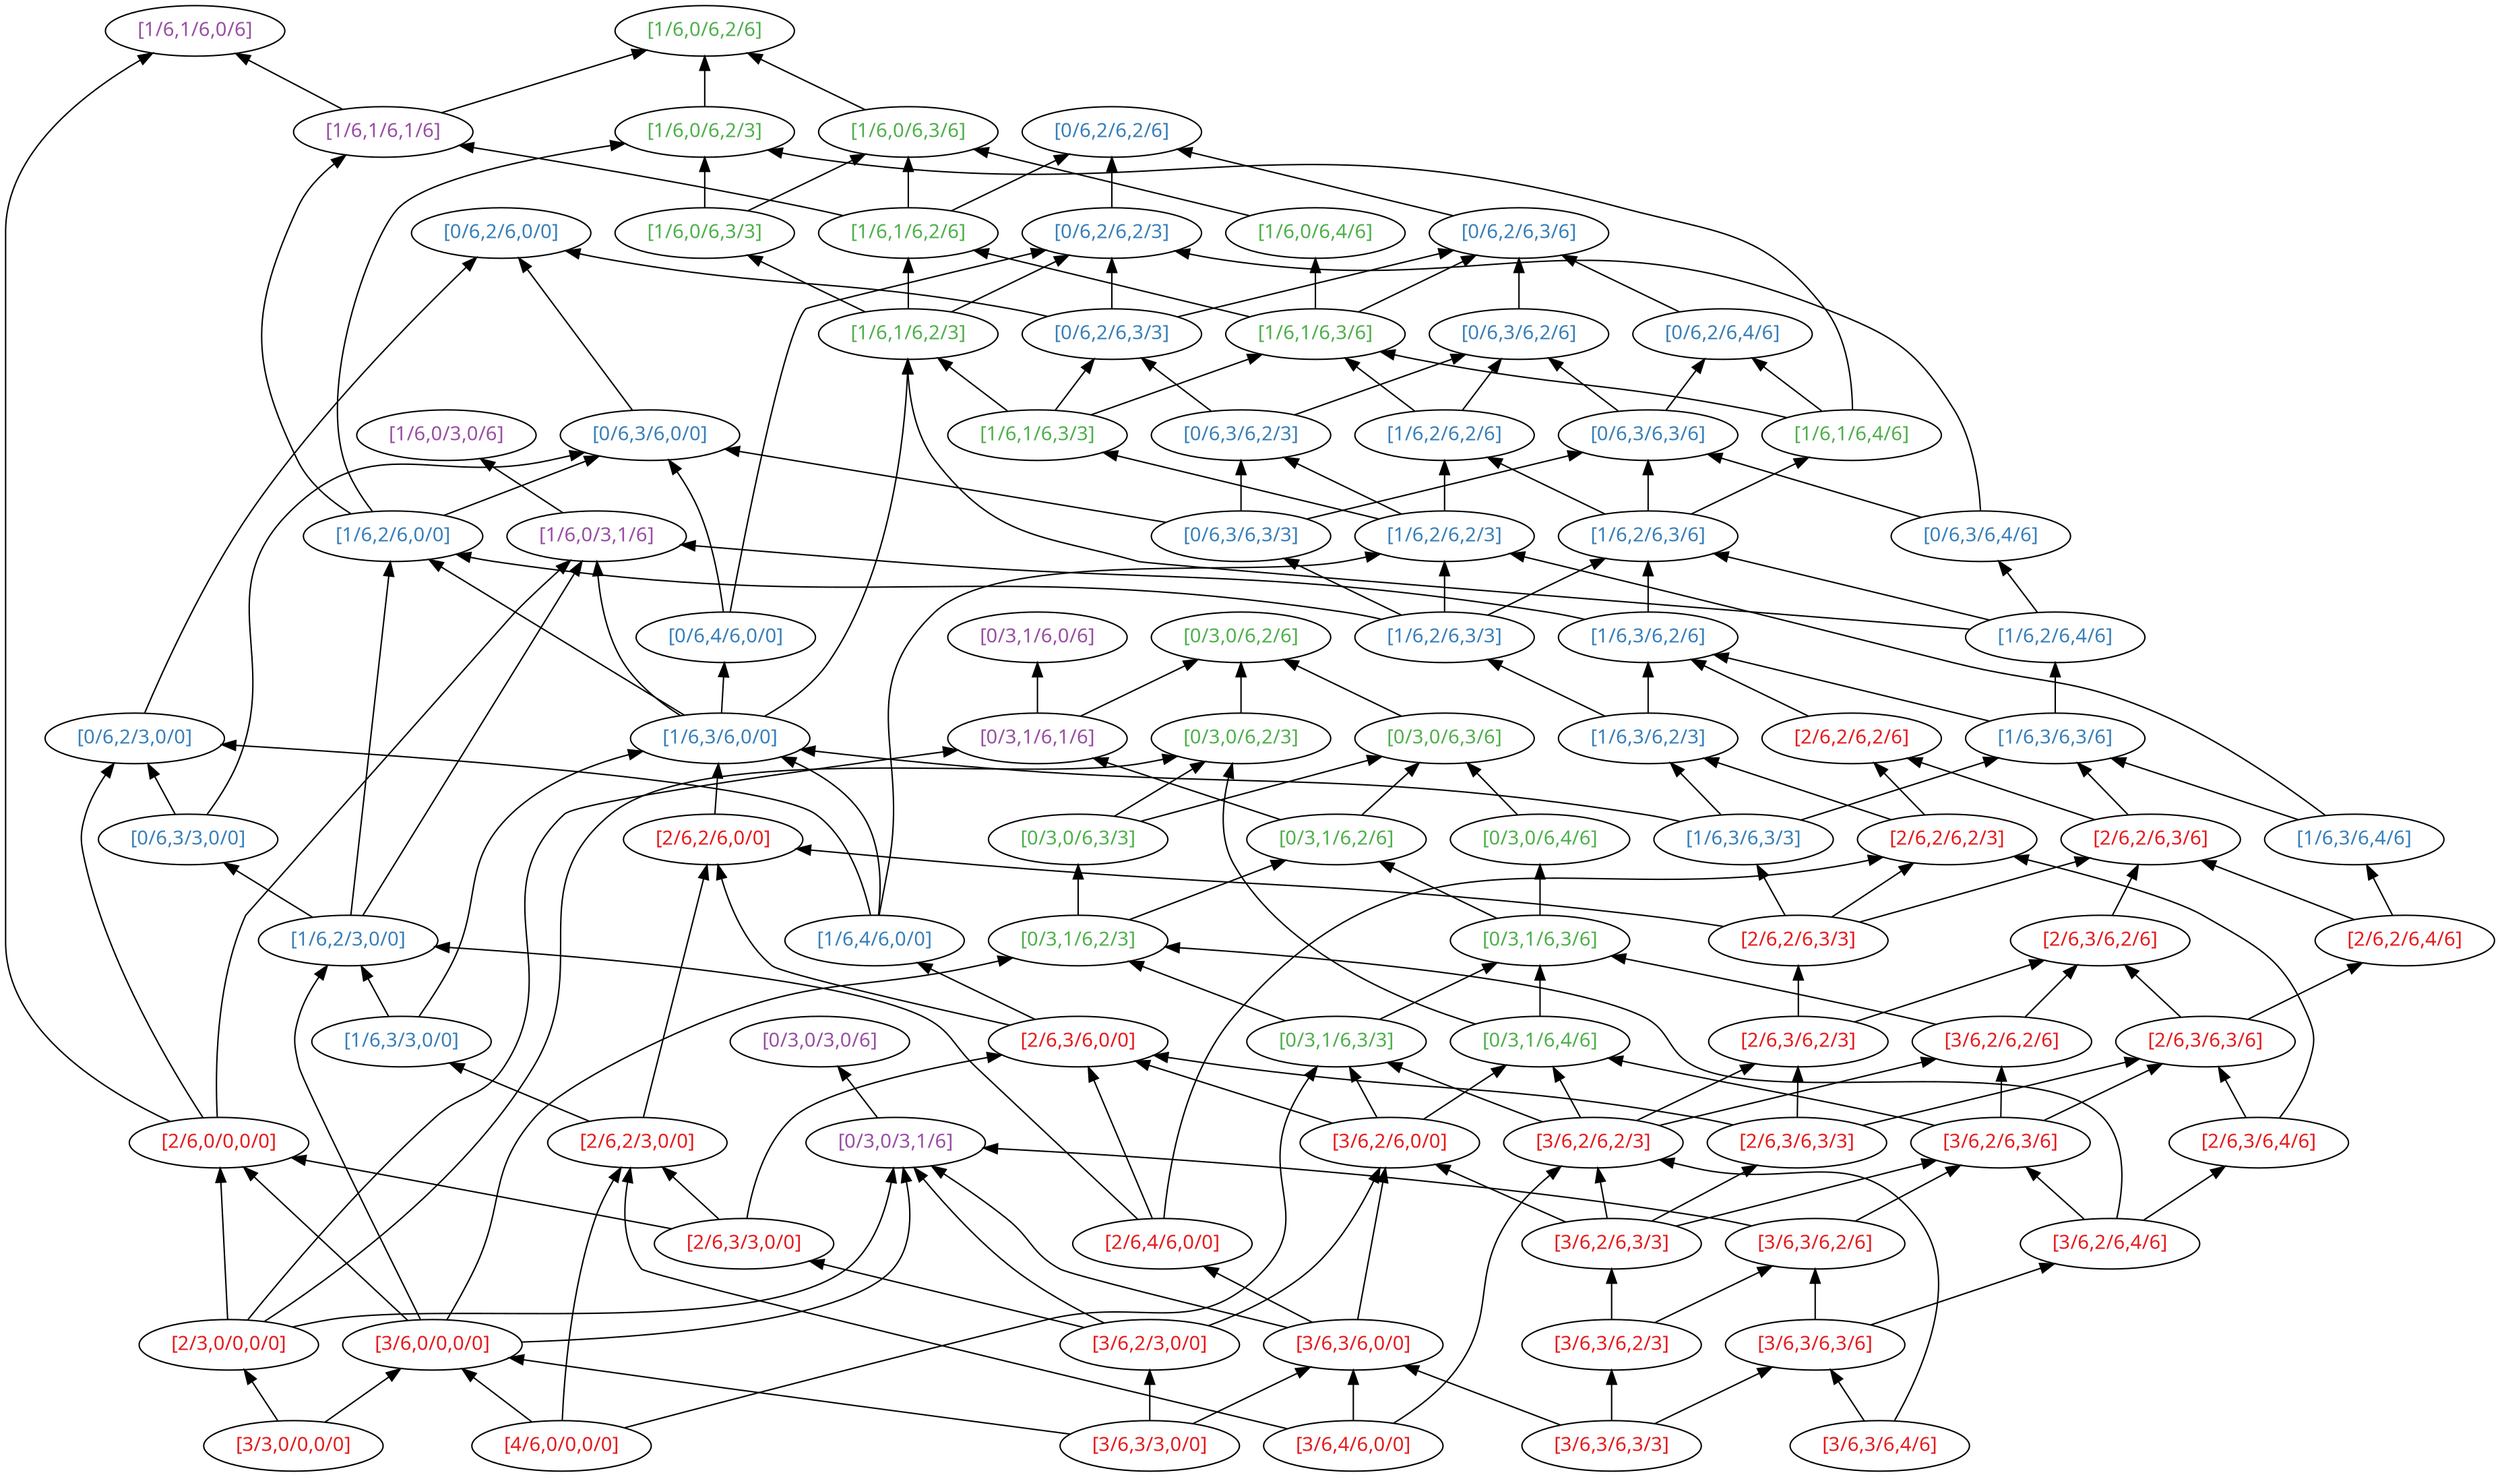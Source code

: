 strict digraph hasseD3 {
  rankdir=BT;
  node [colorscheme=set14, fontname="Helvetica:bold"];
  { rank=same;
    "[1/6,0/6,2/6]" [fontcolor=3];
    "[1/6,1/6,0/6]" [fontcolor=4];
  }
  { rank=same;
    "[0/6,2/6,2/6]" [fontcolor=2];
    "[1/6,0/6,2/3]" [fontcolor=3];
    "[1/6,0/6,3/6]" [fontcolor=3];
    "[1/6,1/6,1/6]" [fontcolor=4];
  }
  { rank=same;
    "[0/6,2/6,0/0]" [fontcolor=2];
    "[0/6,2/6,2/3]" [fontcolor=2];
    "[0/6,2/6,3/6]" [fontcolor=2];
    "[1/6,0/6,3/3]" [fontcolor=3];
    "[1/6,0/6,4/6]" [fontcolor=3];
    "[1/6,1/6,2/6]" [fontcolor=3];
  }
  { rank=same;
    "[0/6,2/6,3/3]" [fontcolor=2];
    "[0/6,2/6,4/6]" [fontcolor=2];
    "[0/6,3/6,2/6]" [fontcolor=2];
    "[1/6,1/6,2/3]" [fontcolor=3];
    "[1/6,1/6,3/6]" [fontcolor=3];
  }
  { rank=same;
    "[0/6,3/6,0/0]" [fontcolor=2];
    "[0/6,3/6,2/3]" [fontcolor=2];
    "[0/6,3/6,3/6]" [fontcolor=2];
    "[1/6,0/3,0/6]" [fontcolor=4];
    "[1/6,1/6,3/3]" [fontcolor=3];
    "[1/6,1/6,4/6]" [fontcolor=3];
    "[1/6,2/6,2/6]" [fontcolor=2];
  }
  { rank=same;
    "[0/6,3/6,3/3]" [fontcolor=2];
    "[0/6,3/6,4/6]" [fontcolor=2];
    "[1/6,0/3,1/6]" [fontcolor=4];
    "[1/6,2/6,0/0]" [fontcolor=2];
    "[1/6,2/6,2/3]" [fontcolor=2];
    "[1/6,2/6,3/6]" [fontcolor=2];
  }
  { rank=same;
    "[0/3,0/6,2/6]" [fontcolor=3];
    "[0/3,1/6,0/6]" [fontcolor=4];
    "[0/6,4/6,0/0]" [fontcolor=2];
    "[1/6,2/6,3/3]" [fontcolor=2];
    "[1/6,2/6,4/6]" [fontcolor=2];
    "[1/6,3/6,2/6]" [fontcolor=2];
  }
  { rank=same;
    "[0/3,0/6,2/3]" [fontcolor=3];
    "[0/3,0/6,3/6]" [fontcolor=3];
    "[0/3,1/6,1/6]" [fontcolor=4];
    "[0/6,2/3,0/0]" [fontcolor=2];
    "[1/6,3/6,0/0]" [fontcolor=2];
    "[1/6,3/6,2/3]" [fontcolor=2];
    "[1/6,3/6,3/6]" [fontcolor=2];
    "[2/6,2/6,2/6]" [fontcolor=1];
  }
  { rank=same;
    "[0/3,0/6,3/3]" [fontcolor=3];
    "[0/3,0/6,4/6]" [fontcolor=3];
    "[0/3,1/6,2/6]" [fontcolor=3];
    "[0/6,3/3,0/0]" [fontcolor=2];
    "[1/6,3/6,3/3]" [fontcolor=2];
    "[1/6,3/6,4/6]" [fontcolor=2];
    "[2/6,2/6,0/0]" [fontcolor=1];
    "[2/6,2/6,2/3]" [fontcolor=1];
    "[2/6,2/6,3/6]" [fontcolor=1];
  }
  { rank=same;
    "[0/3,1/6,2/3]" [fontcolor=3];
    "[0/3,1/6,3/6]" [fontcolor=3];
    "[1/6,2/3,0/0]" [fontcolor=2];
    "[1/6,4/6,0/0]" [fontcolor=2];
    "[2/6,2/6,3/3]" [fontcolor=1];
    "[2/6,2/6,4/6]" [fontcolor=1];
    "[2/6,3/6,2/6]" [fontcolor=1];
  }
  { rank=same;
    "[0/3,0/3,0/6]" [fontcolor=4];
    "[0/3,1/6,3/3]" [fontcolor=3];
    "[0/3,1/6,4/6]" [fontcolor=3];
    "[1/6,3/3,0/0]" [fontcolor=2];
    "[2/6,3/6,0/0]" [fontcolor=1];
    "[2/6,3/6,2/3]" [fontcolor=1];
    "[2/6,3/6,3/6]" [fontcolor=1];
    "[3/6,2/6,2/6]" [fontcolor=1];
  }
  { rank=same;
    "[0/3,0/3,1/6]" [fontcolor=4];
    "[2/6,0/0,0/0]" [fontcolor=1];
    "[2/6,2/3,0/0]" [fontcolor=1];
    "[2/6,3/6,3/3]" [fontcolor=1];
    "[2/6,3/6,4/6]" [fontcolor=1];
    "[3/6,2/6,0/0]" [fontcolor=1];
    "[3/6,2/6,2/3]" [fontcolor=1];
    "[3/6,2/6,3/6]" [fontcolor=1];
  }
  { rank=same;
    "[2/6,3/3,0/0]" [fontcolor=1];
    "[2/6,4/6,0/0]" [fontcolor=1];
    "[3/6,2/6,3/3]" [fontcolor=1];
    "[3/6,2/6,4/6]" [fontcolor=1];
    "[3/6,3/6,2/6]" [fontcolor=1];
  }
  { rank=same;
    "[2/3,0/0,0/0]" [fontcolor=1];
    "[3/6,0/0,0/0]" [fontcolor=1];
    "[3/6,2/3,0/0]" [fontcolor=1];
    "[3/6,3/6,0/0]" [fontcolor=1];
    "[3/6,3/6,2/3]" [fontcolor=1];
    "[3/6,3/6,3/6]" [fontcolor=1];
  }
  { rank=same;
    "[3/3,0/0,0/0]" [fontcolor=1];
    "[3/6,3/3,0/0]" [fontcolor=1];
    "[3/6,3/6,3/3]" [fontcolor=1];
    "[3/6,3/6,4/6]" [fontcolor=1];
    "[3/6,4/6,0/0]" [fontcolor=1];
    "[4/6,0/0,0/0]" [fontcolor=1];
  }
  "[4/6,0/0,0/0]" -> "[3/6,0/0,0/0]";
  "[4/6,0/0,0/0]" -> "[2/6,2/3,0/0]";
  "[4/6,0/0,0/0]" -> "[0/3,1/6,3/3]";
  "[3/6,4/6,0/0]" -> "[3/6,3/6,0/0]";
  "[3/6,4/6,0/0]" -> "[3/6,2/6,2/3]";
  "[3/6,4/6,0/0]" -> "[2/6,2/3,0/0]";
  "[3/6,3/6,4/6]" -> "[3/6,3/6,3/6]";
  "[3/6,3/6,4/6]" -> "[3/6,2/6,2/3]";
  "[3/6,3/6,3/3]" -> "[3/6,3/6,3/6]";
  "[3/6,3/6,3/3]" -> "[3/6,3/6,2/3]";
  "[3/6,3/6,3/3]" -> "[3/6,3/6,0/0]";
  "[3/6,3/6,3/6]" -> "[3/6,3/6,2/6]";
  "[3/6,3/6,3/6]" -> "[3/6,2/6,4/6]";
  "[3/6,3/6,2/3]" -> "[3/6,3/6,2/6]";
  "[3/6,3/6,2/3]" -> "[3/6,2/6,3/3]";
  "[3/6,3/6,2/6]" -> "[3/6,2/6,3/6]";
  "[3/6,3/6,2/6]" -> "[0/3,0/3,1/6]";
  "[3/6,3/3,0/0]" -> "[3/6,3/6,0/0]";
  "[3/6,3/3,0/0]" -> "[3/6,2/3,0/0]";
  "[3/6,3/3,0/0]" -> "[3/6,0/0,0/0]";
  "[3/6,3/6,0/0]" -> "[3/6,2/6,0/0]";
  "[3/6,3/6,0/0]" -> "[2/6,4/6,0/0]";
  "[3/6,3/6,0/0]" -> "[0/3,0/3,1/6]";
  "[3/6,2/6,4/6]" -> "[3/6,2/6,3/6]";
  "[3/6,2/6,4/6]" -> "[2/6,3/6,4/6]";
  "[3/6,2/6,4/6]" -> "[0/3,1/6,2/3]";
  "[3/6,2/6,3/3]" -> "[3/6,2/6,3/6]";
  "[3/6,2/6,3/3]" -> "[3/6,2/6,2/3]";
  "[3/6,2/6,3/3]" -> "[3/6,2/6,0/0]";
  "[3/6,2/6,3/3]" -> "[2/6,3/6,3/3]";
  "[3/6,2/6,3/6]" -> "[3/6,2/6,2/6]";
  "[3/6,2/6,3/6]" -> "[2/6,3/6,3/6]";
  "[3/6,2/6,3/6]" -> "[0/3,1/6,4/6]";
  "[3/6,2/6,2/3]" -> "[3/6,2/6,2/6]";
  "[3/6,2/6,2/3]" -> "[2/6,3/6,2/3]";
  "[3/6,2/6,2/3]" -> "[0/3,1/6,4/6]";
  "[3/6,2/6,2/3]" -> "[0/3,1/6,3/3]";
  "[3/6,2/6,2/6]" -> "[2/6,3/6,2/6]";
  "[3/6,2/6,2/6]" -> "[0/3,1/6,3/6]";
  "[3/6,2/3,0/0]" -> "[3/6,2/6,0/0]";
  "[3/6,2/3,0/0]" -> "[2/6,3/3,0/0]";
  "[3/6,2/3,0/0]" -> "[0/3,0/3,1/6]";
  "[3/6,2/6,0/0]" -> "[2/6,3/6,0/0]";
  "[3/6,2/6,0/0]" -> "[0/3,1/6,4/6]";
  "[3/6,2/6,0/0]" -> "[0/3,1/6,3/3]";
  "[3/3,0/0,0/0]" -> "[3/6,0/0,0/0]";
  "[3/3,0/0,0/0]" -> "[2/3,0/0,0/0]";
  "[3/6,0/0,0/0]" -> "[2/6,0/0,0/0]";
  "[3/6,0/0,0/0]" -> "[1/6,2/3,0/0]";
  "[3/6,0/0,0/0]" -> "[0/3,1/6,2/3]";
  "[3/6,0/0,0/0]" -> "[0/3,0/3,1/6]";
  "[2/6,4/6,0/0]" -> "[2/6,3/6,0/0]";
  "[2/6,4/6,0/0]" -> "[2/6,2/6,2/3]";
  "[2/6,4/6,0/0]" -> "[1/6,2/3,0/0]";
  "[2/6,3/6,4/6]" -> "[2/6,3/6,3/6]";
  "[2/6,3/6,4/6]" -> "[2/6,2/6,2/3]";
  "[2/6,3/6,3/3]" -> "[2/6,3/6,3/6]";
  "[2/6,3/6,3/3]" -> "[2/6,3/6,2/3]";
  "[2/6,3/6,3/3]" -> "[2/6,3/6,0/0]";
  "[2/6,3/6,3/6]" -> "[2/6,3/6,2/6]";
  "[2/6,3/6,3/6]" -> "[2/6,2/6,4/6]";
  "[2/6,3/6,2/3]" -> "[2/6,3/6,2/6]";
  "[2/6,3/6,2/3]" -> "[2/6,2/6,3/3]";
  "[2/6,3/6,2/6]" -> "[2/6,2/6,3/6]";
  "[2/6,3/3,0/0]" -> "[2/6,3/6,0/0]";
  "[2/6,3/3,0/0]" -> "[2/6,2/3,0/0]";
  "[2/6,3/3,0/0]" -> "[2/6,0/0,0/0]";
  "[2/6,3/6,0/0]" -> "[2/6,2/6,0/0]";
  "[2/6,3/6,0/0]" -> "[1/6,4/6,0/0]";
  "[2/6,2/6,4/6]" -> "[2/6,2/6,3/6]";
  "[2/6,2/6,4/6]" -> "[1/6,3/6,4/6]";
  "[2/6,2/6,3/3]" -> "[2/6,2/6,3/6]";
  "[2/6,2/6,3/3]" -> "[2/6,2/6,2/3]";
  "[2/6,2/6,3/3]" -> "[2/6,2/6,0/0]";
  "[2/6,2/6,3/3]" -> "[1/6,3/6,3/3]";
  "[2/6,2/6,3/6]" -> "[2/6,2/6,2/6]";
  "[2/6,2/6,3/6]" -> "[1/6,3/6,3/6]";
  "[2/6,2/6,2/3]" -> "[2/6,2/6,2/6]";
  "[2/6,2/6,2/3]" -> "[1/6,3/6,2/3]";
  "[2/6,2/6,2/6]" -> "[1/6,3/6,2/6]";
  "[2/6,2/3,0/0]" -> "[2/6,2/6,0/0]";
  "[2/6,2/3,0/0]" -> "[1/6,3/3,0/0]";
  "[2/6,2/6,0/0]" -> "[1/6,3/6,0/0]";
  "[2/3,0/0,0/0]" -> "[2/6,0/0,0/0]";
  "[2/3,0/0,0/0]" -> "[0/3,1/6,1/6]";
  "[2/3,0/0,0/0]" -> "[0/3,0/6,2/3]";
  "[2/3,0/0,0/0]" -> "[0/3,0/3,1/6]";
  "[2/6,0/0,0/0]" -> "[1/6,1/6,0/6]";
  "[2/6,0/0,0/0]" -> "[1/6,0/3,1/6]";
  "[2/6,0/0,0/0]" -> "[0/6,2/3,0/0]";
  "[1/6,4/6,0/0]" -> "[1/6,3/6,0/0]";
  "[1/6,4/6,0/0]" -> "[1/6,2/6,2/3]";
  "[1/6,4/6,0/0]" -> "[0/6,2/3,0/0]";
  "[1/6,3/6,4/6]" -> "[1/6,3/6,3/6]";
  "[1/6,3/6,4/6]" -> "[1/6,2/6,2/3]";
  "[1/6,3/6,3/3]" -> "[1/6,3/6,3/6]";
  "[1/6,3/6,3/3]" -> "[1/6,3/6,2/3]";
  "[1/6,3/6,3/3]" -> "[1/6,3/6,0/0]";
  "[1/6,3/6,3/6]" -> "[1/6,3/6,2/6]";
  "[1/6,3/6,3/6]" -> "[1/6,2/6,4/6]";
  "[1/6,3/6,2/3]" -> "[1/6,3/6,2/6]";
  "[1/6,3/6,2/3]" -> "[1/6,2/6,3/3]";
  "[1/6,3/6,2/6]" -> "[1/6,2/6,3/6]";
  "[1/6,3/6,2/6]" -> "[1/6,0/3,1/6]";
  "[1/6,3/3,0/0]" -> "[1/6,3/6,0/0]";
  "[1/6,3/3,0/0]" -> "[1/6,2/3,0/0]";
  "[1/6,3/6,0/0]" -> "[1/6,2/6,0/0]";
  "[1/6,3/6,0/0]" -> "[1/6,1/6,2/3]";
  "[1/6,3/6,0/0]" -> "[1/6,0/3,1/6]";
  "[1/6,3/6,0/0]" -> "[0/6,4/6,0/0]";
  "[1/6,2/6,4/6]" -> "[1/6,2/6,3/6]";
  "[1/6,2/6,4/6]" -> "[1/6,1/6,2/3]";
  "[1/6,2/6,4/6]" -> "[0/6,3/6,4/6]";
  "[1/6,2/6,3/3]" -> "[1/6,2/6,3/6]";
  "[1/6,2/6,3/3]" -> "[1/6,2/6,2/3]";
  "[1/6,2/6,3/3]" -> "[1/6,2/6,0/0]";
  "[1/6,2/6,3/3]" -> "[0/6,3/6,3/3]";
  "[1/6,2/6,3/6]" -> "[1/6,2/6,2/6]";
  "[1/6,2/6,3/6]" -> "[1/6,1/6,4/6]";
  "[1/6,2/6,3/6]" -> "[0/6,3/6,3/6]";
  "[1/6,2/6,2/3]" -> "[1/6,2/6,2/6]";
  "[1/6,2/6,2/3]" -> "[1/6,1/6,3/3]";
  "[1/6,2/6,2/3]" -> "[0/6,3/6,2/3]";
  "[1/6,2/6,2/6]" -> "[1/6,1/6,3/6]";
  "[1/6,2/6,2/6]" -> "[0/6,3/6,2/6]";
  "[1/6,2/3,0/0]" -> "[1/6,2/6,0/0]";
  "[1/6,2/3,0/0]" -> "[1/6,0/3,1/6]";
  "[1/6,2/3,0/0]" -> "[0/6,3/3,0/0]";
  "[1/6,2/6,0/0]" -> "[1/6,1/6,1/6]";
  "[1/6,2/6,0/0]" -> "[1/6,0/6,2/3]";
  "[1/6,2/6,0/0]" -> "[0/6,3/6,0/0]";
  "[1/6,1/6,4/6]" -> "[1/6,1/6,3/6]";
  "[1/6,1/6,4/6]" -> "[1/6,0/6,2/3]";
  "[1/6,1/6,4/6]" -> "[0/6,2/6,4/6]";
  "[1/6,1/6,3/3]" -> "[1/6,1/6,3/6]";
  "[1/6,1/6,3/3]" -> "[1/6,1/6,2/3]";
  "[1/6,1/6,3/3]" -> "[0/6,2/6,3/3]";
  "[1/6,1/6,3/6]" -> "[1/6,1/6,2/6]";
  "[1/6,1/6,3/6]" -> "[1/6,0/6,4/6]";
  "[1/6,1/6,3/6]" -> "[0/6,2/6,3/6]";
  "[1/6,1/6,2/3]" -> "[1/6,1/6,2/6]";
  "[1/6,1/6,2/3]" -> "[1/6,0/6,3/3]";
  "[1/6,1/6,2/3]" -> "[0/6,2/6,2/3]";
  "[1/6,1/6,2/6]" -> "[1/6,1/6,1/6]";
  "[1/6,1/6,2/6]" -> "[1/6,0/6,3/6]";
  "[1/6,1/6,2/6]" -> "[0/6,2/6,2/6]";
  "[1/6,1/6,1/6]" -> "[1/6,1/6,0/6]";
  "[1/6,1/6,1/6]" -> "[1/6,0/6,2/6]";
  "[1/6,0/6,4/6]" -> "[1/6,0/6,3/6]";
  "[1/6,0/6,3/3]" -> "[1/6,0/6,3/6]";
  "[1/6,0/6,3/3]" -> "[1/6,0/6,2/3]";
  "[1/6,0/6,3/6]" -> "[1/6,0/6,2/6]";
  "[1/6,0/6,2/3]" -> "[1/6,0/6,2/6]";
  "[1/6,0/3,1/6]" -> "[1/6,0/3,0/6]";
  "[0/6,4/6,0/0]" -> "[0/6,3/6,0/0]";
  "[0/6,4/6,0/0]" -> "[0/6,2/6,2/3]";
  "[0/6,3/6,4/6]" -> "[0/6,3/6,3/6]";
  "[0/6,3/6,4/6]" -> "[0/6,2/6,2/3]";
  "[0/6,3/6,3/3]" -> "[0/6,3/6,3/6]";
  "[0/6,3/6,3/3]" -> "[0/6,3/6,2/3]";
  "[0/6,3/6,3/3]" -> "[0/6,3/6,0/0]";
  "[0/6,3/6,3/6]" -> "[0/6,3/6,2/6]";
  "[0/6,3/6,3/6]" -> "[0/6,2/6,4/6]";
  "[0/6,3/6,2/3]" -> "[0/6,3/6,2/6]";
  "[0/6,3/6,2/3]" -> "[0/6,2/6,3/3]";
  "[0/6,3/6,2/6]" -> "[0/6,2/6,3/6]";
  "[0/6,3/3,0/0]" -> "[0/6,3/6,0/0]";
  "[0/6,3/3,0/0]" -> "[0/6,2/3,0/0]";
  "[0/6,3/6,0/0]" -> "[0/6,2/6,0/0]";
  "[0/6,2/6,4/6]" -> "[0/6,2/6,3/6]";
  "[0/6,2/6,3/3]" -> "[0/6,2/6,3/6]";
  "[0/6,2/6,3/3]" -> "[0/6,2/6,2/3]";
  "[0/6,2/6,3/3]" -> "[0/6,2/6,0/0]";
  "[0/6,2/6,3/6]" -> "[0/6,2/6,2/6]";
  "[0/6,2/6,2/3]" -> "[0/6,2/6,2/6]";
  "[0/6,2/3,0/0]" -> "[0/6,2/6,0/0]";
  "[0/3,1/6,4/6]" -> "[0/3,1/6,3/6]";
  "[0/3,1/6,4/6]" -> "[0/3,0/6,2/3]";
  "[0/3,1/6,3/3]" -> "[0/3,1/6,3/6]";
  "[0/3,1/6,3/3]" -> "[0/3,1/6,2/3]";
  "[0/3,1/6,3/6]" -> "[0/3,1/6,2/6]";
  "[0/3,1/6,3/6]" -> "[0/3,0/6,4/6]";
  "[0/3,1/6,2/3]" -> "[0/3,1/6,2/6]";
  "[0/3,1/6,2/3]" -> "[0/3,0/6,3/3]";
  "[0/3,1/6,2/6]" -> "[0/3,1/6,1/6]";
  "[0/3,1/6,2/6]" -> "[0/3,0/6,3/6]";
  "[0/3,1/6,1/6]" -> "[0/3,1/6,0/6]";
  "[0/3,1/6,1/6]" -> "[0/3,0/6,2/6]";
  "[0/3,0/6,4/6]" -> "[0/3,0/6,3/6]";
  "[0/3,0/6,3/3]" -> "[0/3,0/6,3/6]";
  "[0/3,0/6,3/3]" -> "[0/3,0/6,2/3]";
  "[0/3,0/6,3/6]" -> "[0/3,0/6,2/6]";
  "[0/3,0/6,2/3]" -> "[0/3,0/6,2/6]";
  "[0/3,0/3,1/6]" -> "[0/3,0/3,0/6]";
}
